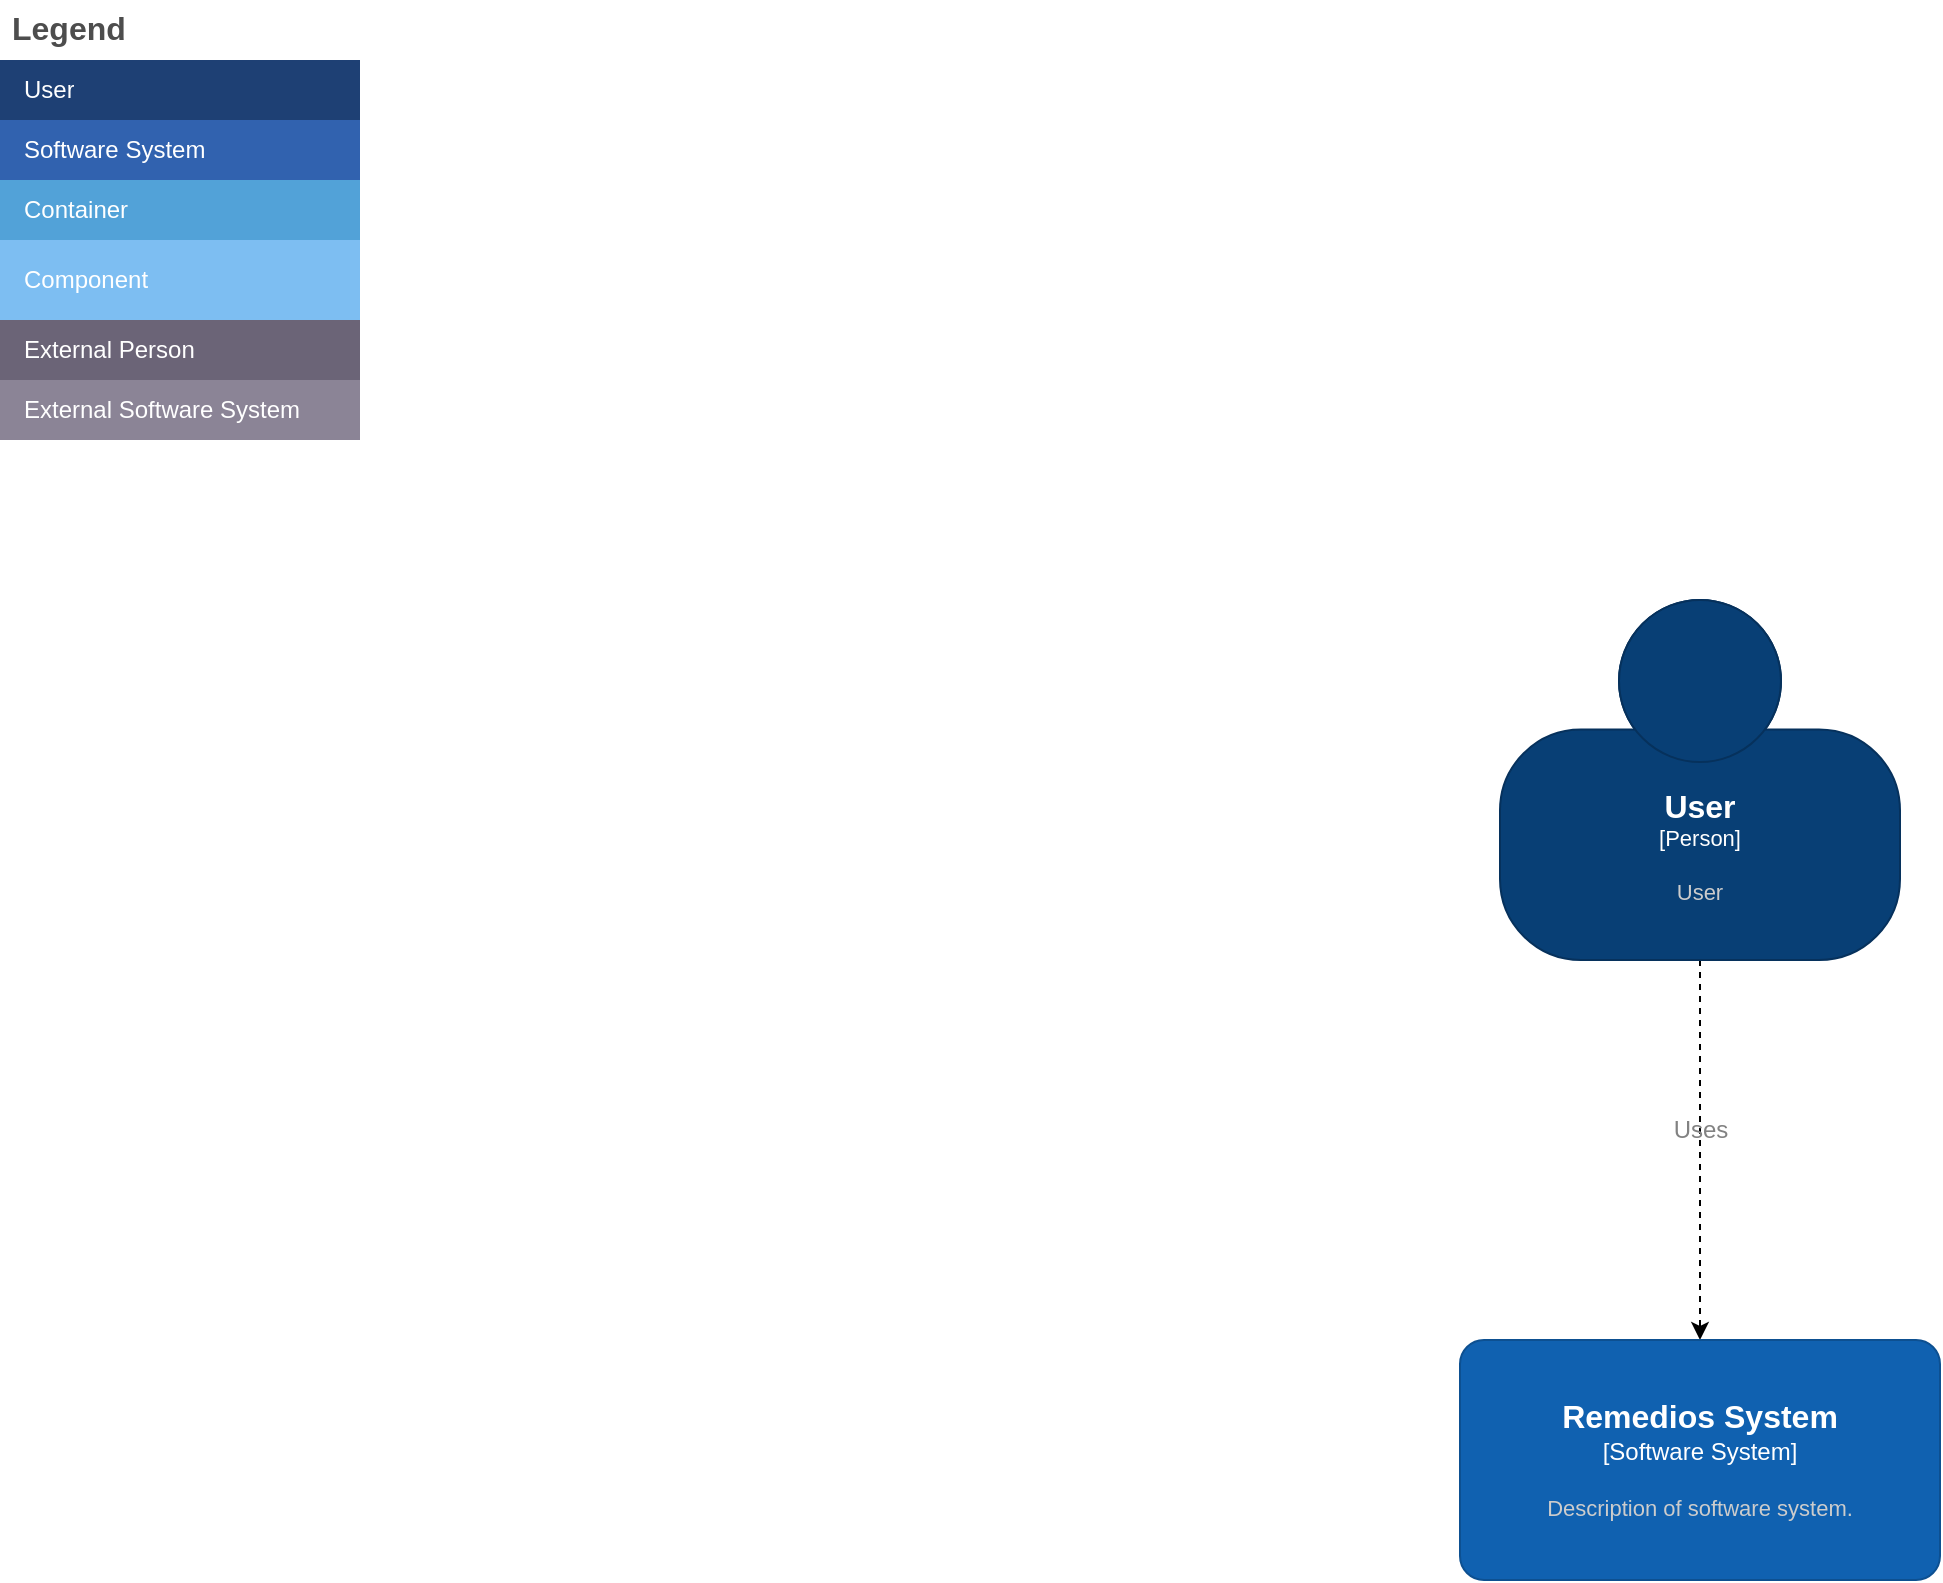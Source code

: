 <mxfile version="24.2.2" type="device">
  <diagram name="Page-1" id="cuDtexKeTUawp35HoVs7">
    <mxGraphModel dx="2359" dy="1821" grid="1" gridSize="10" guides="1" tooltips="1" connect="1" arrows="1" fold="1" page="1" pageScale="1" pageWidth="850" pageHeight="1100" background="none" math="0" shadow="0">
      <root>
        <mxCell id="0" />
        <mxCell id="1" parent="0" />
        <mxCell id="w4jGaHQGnevluNSw7IQ8-9" style="edgeStyle=orthogonalEdgeStyle;rounded=0;orthogonalLoop=1;jettySize=auto;html=1;exitX=0.5;exitY=1;exitDx=0;exitDy=0;exitPerimeter=0;entryX=0.5;entryY=0;entryDx=0;entryDy=0;entryPerimeter=0;dashed=1;" edge="1" parent="1" source="Jn4kOGpIkSPaoI4X3zfk-23" target="w4jGaHQGnevluNSw7IQ8-1">
          <mxGeometry relative="1" as="geometry" />
        </mxCell>
        <mxCell id="Jn4kOGpIkSPaoI4X3zfk-7" value="Legend" style="shape=table;startSize=30;container=1;collapsible=0;childLayout=tableLayout;fontSize=16;align=left;verticalAlign=top;fillColor=none;strokeColor=none;fontColor=#4D4D4D;fontStyle=1;spacingLeft=6;spacing=0;resizable=0;" parent="1" vertex="1">
          <mxGeometry x="-850" y="-1100" width="180" height="220" as="geometry" />
        </mxCell>
        <mxCell id="Jn4kOGpIkSPaoI4X3zfk-8" value="" style="shape=tableRow;horizontal=0;startSize=0;swimlaneHead=0;swimlaneBody=0;strokeColor=inherit;top=0;left=0;bottom=0;right=0;collapsible=0;dropTarget=0;fillColor=none;points=[[0,0.5],[1,0.5]];portConstraint=eastwest;fontSize=12;" parent="Jn4kOGpIkSPaoI4X3zfk-7" vertex="1">
          <mxGeometry y="30" width="180" height="30" as="geometry" />
        </mxCell>
        <mxCell id="Jn4kOGpIkSPaoI4X3zfk-9" value="User" style="shape=partialRectangle;html=1;whiteSpace=wrap;connectable=0;strokeColor=inherit;overflow=hidden;fillColor=#1E4074;top=0;left=0;bottom=0;right=0;pointerEvents=1;fontSize=12;align=left;fontColor=#FFFFFF;gradientColor=none;spacingLeft=10;spacingRight=4;" parent="Jn4kOGpIkSPaoI4X3zfk-8" vertex="1">
          <mxGeometry width="180" height="30" as="geometry">
            <mxRectangle width="180" height="30" as="alternateBounds" />
          </mxGeometry>
        </mxCell>
        <mxCell id="Jn4kOGpIkSPaoI4X3zfk-10" value="" style="shape=tableRow;horizontal=0;startSize=0;swimlaneHead=0;swimlaneBody=0;strokeColor=inherit;top=0;left=0;bottom=0;right=0;collapsible=0;dropTarget=0;fillColor=none;points=[[0,0.5],[1,0.5]];portConstraint=eastwest;fontSize=12;" parent="Jn4kOGpIkSPaoI4X3zfk-7" vertex="1">
          <mxGeometry y="60" width="180" height="30" as="geometry" />
        </mxCell>
        <mxCell id="Jn4kOGpIkSPaoI4X3zfk-11" value="Software System" style="shape=partialRectangle;html=1;whiteSpace=wrap;connectable=0;strokeColor=inherit;overflow=hidden;fillColor=#3162AF;top=0;left=0;bottom=0;right=0;pointerEvents=1;fontSize=12;align=left;fontColor=#FFFFFF;gradientColor=none;spacingLeft=10;spacingRight=4;" parent="Jn4kOGpIkSPaoI4X3zfk-10" vertex="1">
          <mxGeometry width="180" height="30" as="geometry">
            <mxRectangle width="180" height="30" as="alternateBounds" />
          </mxGeometry>
        </mxCell>
        <mxCell id="Jn4kOGpIkSPaoI4X3zfk-12" value="" style="shape=tableRow;horizontal=0;startSize=0;swimlaneHead=0;swimlaneBody=0;strokeColor=inherit;top=0;left=0;bottom=0;right=0;collapsible=0;dropTarget=0;fillColor=none;points=[[0,0.5],[1,0.5]];portConstraint=eastwest;fontSize=12;" parent="Jn4kOGpIkSPaoI4X3zfk-7" vertex="1">
          <mxGeometry y="90" width="180" height="30" as="geometry" />
        </mxCell>
        <mxCell id="Jn4kOGpIkSPaoI4X3zfk-13" value="Container" style="shape=partialRectangle;html=1;whiteSpace=wrap;connectable=0;strokeColor=inherit;overflow=hidden;fillColor=#52a2d8;top=0;left=0;bottom=0;right=0;pointerEvents=1;fontSize=12;align=left;fontColor=#FFFFFF;gradientColor=none;spacingLeft=10;spacingRight=4;" parent="Jn4kOGpIkSPaoI4X3zfk-12" vertex="1">
          <mxGeometry width="180" height="30" as="geometry">
            <mxRectangle width="180" height="30" as="alternateBounds" />
          </mxGeometry>
        </mxCell>
        <mxCell id="Jn4kOGpIkSPaoI4X3zfk-14" value="" style="shape=tableRow;horizontal=0;startSize=0;swimlaneHead=0;swimlaneBody=0;strokeColor=inherit;top=0;left=0;bottom=0;right=0;collapsible=0;dropTarget=0;fillColor=none;points=[[0,0.5],[1,0.5]];portConstraint=eastwest;fontSize=12;" parent="Jn4kOGpIkSPaoI4X3zfk-7" vertex="1">
          <mxGeometry y="120" width="180" height="40" as="geometry" />
        </mxCell>
        <mxCell id="Jn4kOGpIkSPaoI4X3zfk-15" value="Component" style="shape=partialRectangle;html=1;whiteSpace=wrap;connectable=0;strokeColor=inherit;overflow=hidden;fillColor=#7dbef2;top=0;left=0;bottom=0;right=0;pointerEvents=1;fontSize=12;align=left;fontColor=#FFFFFF;gradientColor=none;spacingLeft=10;spacingRight=4;" parent="Jn4kOGpIkSPaoI4X3zfk-14" vertex="1">
          <mxGeometry width="180" height="40" as="geometry">
            <mxRectangle width="180" height="40" as="alternateBounds" />
          </mxGeometry>
        </mxCell>
        <mxCell id="Jn4kOGpIkSPaoI4X3zfk-16" value="" style="shape=tableRow;horizontal=0;startSize=0;swimlaneHead=0;swimlaneBody=0;strokeColor=inherit;top=0;left=0;bottom=0;right=0;collapsible=0;dropTarget=0;fillColor=none;points=[[0,0.5],[1,0.5]];portConstraint=eastwest;fontSize=12;" parent="Jn4kOGpIkSPaoI4X3zfk-7" vertex="1">
          <mxGeometry y="160" width="180" height="30" as="geometry" />
        </mxCell>
        <mxCell id="Jn4kOGpIkSPaoI4X3zfk-17" value="External Person" style="shape=partialRectangle;html=1;whiteSpace=wrap;connectable=0;strokeColor=inherit;overflow=hidden;fillColor=#6b6477;top=0;left=0;bottom=0;right=0;pointerEvents=1;fontSize=12;align=left;fontColor=#FFFFFF;gradientColor=none;spacingLeft=10;spacingRight=4;" parent="Jn4kOGpIkSPaoI4X3zfk-16" vertex="1">
          <mxGeometry width="180" height="30" as="geometry">
            <mxRectangle width="180" height="30" as="alternateBounds" />
          </mxGeometry>
        </mxCell>
        <mxCell id="Jn4kOGpIkSPaoI4X3zfk-18" value="" style="shape=tableRow;horizontal=0;startSize=0;swimlaneHead=0;swimlaneBody=0;strokeColor=inherit;top=0;left=0;bottom=0;right=0;collapsible=0;dropTarget=0;fillColor=none;points=[[0,0.5],[1,0.5]];portConstraint=eastwest;fontSize=12;" parent="Jn4kOGpIkSPaoI4X3zfk-7" vertex="1">
          <mxGeometry y="190" width="180" height="30" as="geometry" />
        </mxCell>
        <mxCell id="Jn4kOGpIkSPaoI4X3zfk-19" value="External Software System" style="shape=partialRectangle;html=1;whiteSpace=wrap;connectable=0;strokeColor=inherit;overflow=hidden;fillColor=#8b8496;top=0;left=0;bottom=0;right=0;pointerEvents=1;fontSize=12;align=left;fontColor=#FFFFFF;gradientColor=none;spacingLeft=10;spacingRight=4;" parent="Jn4kOGpIkSPaoI4X3zfk-18" vertex="1">
          <mxGeometry width="180" height="30" as="geometry">
            <mxRectangle width="180" height="30" as="alternateBounds" />
          </mxGeometry>
        </mxCell>
        <object placeholders="1" c4Name="User" c4Type="Person" c4Description="User" label="&lt;font style=&quot;font-size: 16px&quot;&gt;&lt;b&gt;%c4Name%&lt;/b&gt;&lt;/font&gt;&lt;div&gt;[%c4Type%]&lt;/div&gt;&lt;br&gt;&lt;div&gt;&lt;font style=&quot;font-size: 11px&quot;&gt;&lt;font color=&quot;#cccccc&quot;&gt;%c4Description%&lt;/font&gt;&lt;/div&gt;" id="Jn4kOGpIkSPaoI4X3zfk-23">
          <mxCell style="html=1;fontSize=11;dashed=0;whiteSpace=wrap;fillColor=#083F75;strokeColor=#06315C;fontColor=#ffffff;shape=mxgraph.c4.person2;align=center;metaEdit=1;points=[[0.5,0,0],[1,0.5,0],[1,0.75,0],[0.75,1,0],[0.5,1,0],[0.25,1,0],[0,0.75,0],[0,0.5,0]];resizable=0;" parent="1" vertex="1">
            <mxGeometry x="-100" y="-800" width="200" height="180" as="geometry" />
          </mxCell>
        </object>
        <object placeholders="1" c4Name="Remedios System" c4Type="Software System" c4Description="Description of software system." label="&lt;font style=&quot;font-size: 16px&quot;&gt;&lt;b&gt;%c4Name%&lt;/b&gt;&lt;/font&gt;&lt;div&gt;[%c4Type%]&lt;/div&gt;&lt;br&gt;&lt;div&gt;&lt;font style=&quot;font-size: 11px&quot;&gt;&lt;font color=&quot;#cccccc&quot;&gt;%c4Description%&lt;/font&gt;&lt;/div&gt;" id="w4jGaHQGnevluNSw7IQ8-1">
          <mxCell style="rounded=1;whiteSpace=wrap;html=1;labelBackgroundColor=none;fillColor=#1061B0;fontColor=#ffffff;align=center;arcSize=10;strokeColor=#0D5091;metaEdit=1;resizable=0;points=[[0.25,0,0],[0.5,0,0],[0.75,0,0],[1,0.25,0],[1,0.5,0],[1,0.75,0],[0.75,1,0],[0.5,1,0],[0.25,1,0],[0,0.75,0],[0,0.5,0],[0,0.25,0]];" vertex="1" parent="1">
            <mxGeometry x="-120" y="-430" width="240" height="120" as="geometry" />
          </mxCell>
        </object>
        <mxCell id="w4jGaHQGnevluNSw7IQ8-4" value="Uses" style="text;html=1;align=center;verticalAlign=middle;resizable=0;points=[];autosize=1;strokeColor=none;fillColor=none;fontColor=#828282;" vertex="1" parent="1">
          <mxGeometry x="-25" y="-550" width="50" height="30" as="geometry" />
        </mxCell>
      </root>
    </mxGraphModel>
  </diagram>
</mxfile>
